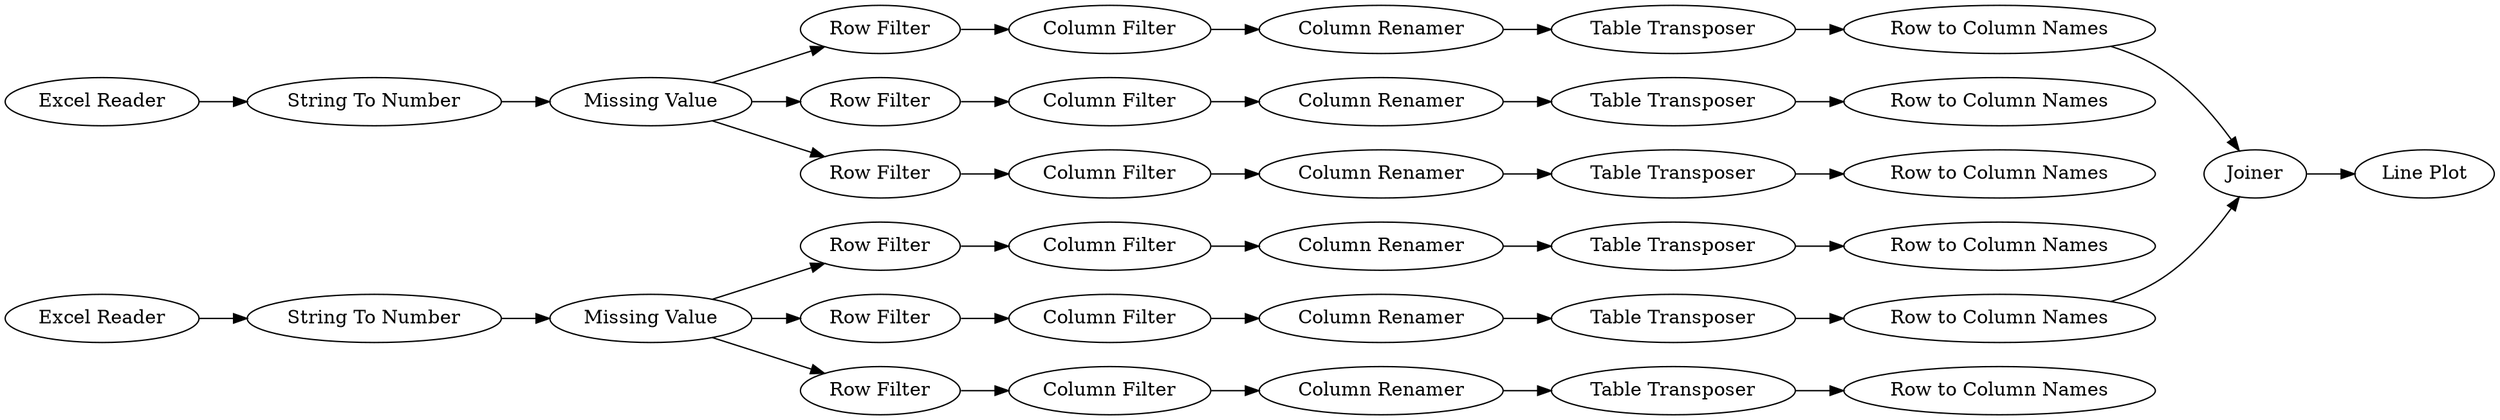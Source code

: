 digraph {
	"-51736573830814505_23" [label="Table Transposer"]
	"-51736573830814505_27" [label="Excel Reader"]
	"-51736573830814505_53" [label="Column Renamer"]
	"-51736573830814505_17" [label="Column Filter"]
	"-51736573830814505_21" [label="Column Filter"]
	"-51736573830814505_33" [label="Column Filter"]
	"-51736573830814505_29" [label="Missing Value"]
	"-51736573830814505_49" [label="Row to Column Names"]
	"-51736573830814505_38" [label="Row to Column Names"]
	"-51736573830814505_22" [label="Column Renamer"]
	"-51736573830814505_11" [label="Row Filter"]
	"-51736573830814505_30" [label="Row Filter"]
	"-51736573830814505_36" [label="Column Renamer"]
	"-51736573830814505_37" [label="Table Transposer"]
	"-51736573830814505_9" [label="Missing Value"]
	"-51736573830814505_10" [label="Row Filter"]
	"-51736573830814505_19" [label="Table Transposer"]
	"-51736573830814505_24" [label="Row to Column Names"]
	"-51736573830814505_12" [label="Row Filter"]
	"-51736573830814505_54" [label=Joiner]
	"-51736573830814505_39" [label="Table Transposer"]
	"-51736573830814505_34" [label="Column Filter"]
	"-51736573830814505_51" [label="Table Transposer"]
	"-51736573830814505_20" [label="Row to Column Names"]
	"-51736573830814505_40" [label="Row to Column Names"]
	"-51736573830814505_31" [label="Row Filter"]
	"-51736573830814505_32" [label="Row Filter"]
	"-51736573830814505_35" [label="Column Renamer"]
	"-51736573830814505_55" [label="Line Plot"]
	"-51736573830814505_47" [label="Table Transposer"]
	"-51736573830814505_46" [label="Column Filter"]
	"-51736573830814505_18" [label="Column Renamer"]
	"-51736573830814505_48" [label="Column Renamer"]
	"-51736573830814505_7" [label="Excel Reader"]
	"-51736573830814505_52" [label="Column Filter"]
	"-51736573830814505_50" [label="Row to Column Names"]
	"-51736573830814505_28" [label="String To Number"]
	"-51736573830814505_8" [label="String To Number"]
	"-51736573830814505_7" -> "-51736573830814505_8"
	"-51736573830814505_23" -> "-51736573830814505_24"
	"-51736573830814505_20" -> "-51736573830814505_54"
	"-51736573830814505_37" -> "-51736573830814505_38"
	"-51736573830814505_18" -> "-51736573830814505_19"
	"-51736573830814505_31" -> "-51736573830814505_33"
	"-51736573830814505_28" -> "-51736573830814505_29"
	"-51736573830814505_22" -> "-51736573830814505_23"
	"-51736573830814505_9" -> "-51736573830814505_12"
	"-51736573830814505_9" -> "-51736573830814505_11"
	"-51736573830814505_52" -> "-51736573830814505_53"
	"-51736573830814505_30" -> "-51736573830814505_52"
	"-51736573830814505_33" -> "-51736573830814505_35"
	"-51736573830814505_51" -> "-51736573830814505_50"
	"-51736573830814505_19" -> "-51736573830814505_20"
	"-51736573830814505_47" -> "-51736573830814505_49"
	"-51736573830814505_54" -> "-51736573830814505_55"
	"-51736573830814505_8" -> "-51736573830814505_9"
	"-51736573830814505_21" -> "-51736573830814505_22"
	"-51736573830814505_32" -> "-51736573830814505_34"
	"-51736573830814505_48" -> "-51736573830814505_47"
	"-51736573830814505_46" -> "-51736573830814505_48"
	"-51736573830814505_39" -> "-51736573830814505_40"
	"-51736573830814505_29" -> "-51736573830814505_30"
	"-51736573830814505_50" -> "-51736573830814505_54"
	"-51736573830814505_9" -> "-51736573830814505_10"
	"-51736573830814505_17" -> "-51736573830814505_18"
	"-51736573830814505_34" -> "-51736573830814505_36"
	"-51736573830814505_10" -> "-51736573830814505_17"
	"-51736573830814505_29" -> "-51736573830814505_32"
	"-51736573830814505_53" -> "-51736573830814505_51"
	"-51736573830814505_27" -> "-51736573830814505_28"
	"-51736573830814505_35" -> "-51736573830814505_37"
	"-51736573830814505_29" -> "-51736573830814505_31"
	"-51736573830814505_36" -> "-51736573830814505_39"
	"-51736573830814505_11" -> "-51736573830814505_46"
	"-51736573830814505_12" -> "-51736573830814505_21"
	rankdir=LR
}
